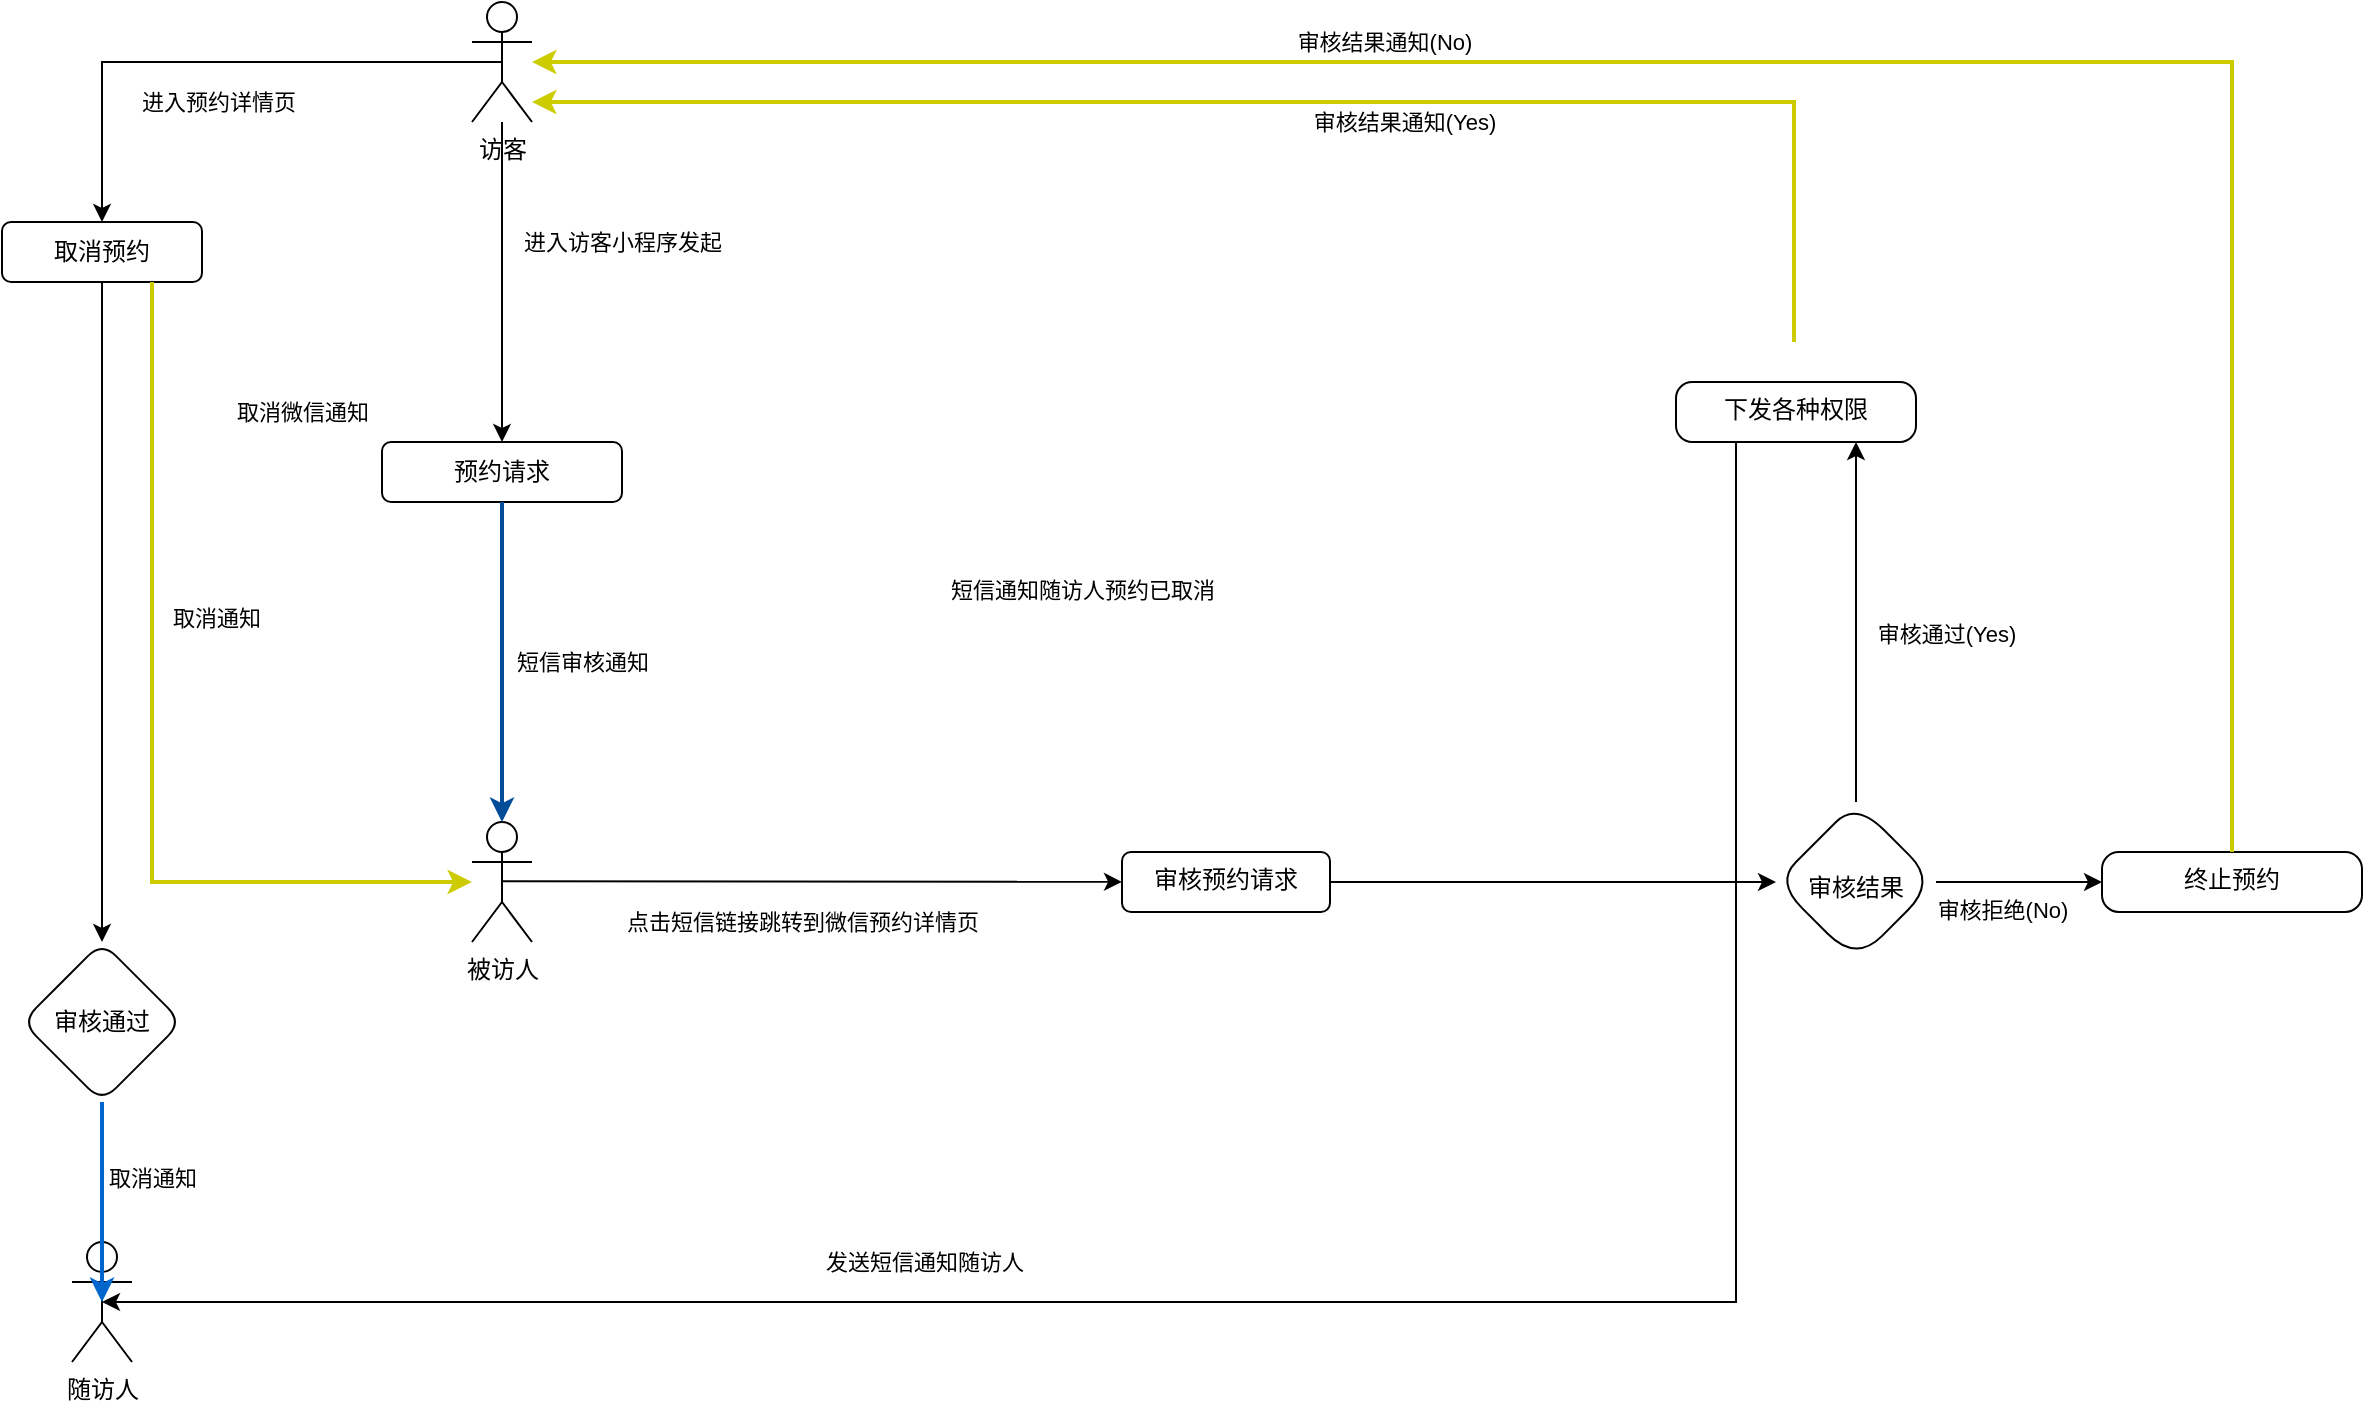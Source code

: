 <mxfile version="20.5.3" type="github" pages="2">
  <diagram id="C5RBs43oDa-KdzZeNtuy" name="预约模式">
    <mxGraphModel dx="1571" dy="166" grid="1" gridSize="10" guides="1" tooltips="1" connect="1" arrows="1" fold="1" page="1" pageScale="1" pageWidth="1390" pageHeight="980" background="#ffffff" math="0" shadow="0">
      <root>
        <mxCell id="WIyWlLk6GJQsqaUBKTNV-0" />
        <mxCell id="WIyWlLk6GJQsqaUBKTNV-1" parent="WIyWlLk6GJQsqaUBKTNV-0" />
        <mxCell id="WIyWlLk6GJQsqaUBKTNV-3" value="预约请求" style="rounded=1;whiteSpace=wrap;html=1;fontSize=12;glass=0;strokeWidth=1;shadow=0;" parent="WIyWlLk6GJQsqaUBKTNV-1" vertex="1">
          <mxGeometry x="2350" y="1910" width="120" height="30" as="geometry" />
        </mxCell>
        <mxCell id="uvovZ1_zix_lzzRbl7Il-0" value="被访人" style="shape=umlActor;verticalLabelPosition=bottom;verticalAlign=top;html=1;outlineConnect=0;" parent="WIyWlLk6GJQsqaUBKTNV-1" vertex="1">
          <mxGeometry x="2395" y="2100" width="30" height="60" as="geometry" />
        </mxCell>
        <mxCell id="9R50dLIUqZDmjwk74if6-0" value="访客" style="shape=umlActor;verticalLabelPosition=bottom;verticalAlign=top;html=1;outlineConnect=0;" parent="WIyWlLk6GJQsqaUBKTNV-1" vertex="1">
          <mxGeometry x="2395" y="1690" width="30" height="60" as="geometry" />
        </mxCell>
        <mxCell id="9R50dLIUqZDmjwk74if6-34" value="" style="endArrow=classic;html=1;rounded=0;entryX=0.5;entryY=0;entryDx=0;entryDy=0;" parent="WIyWlLk6GJQsqaUBKTNV-1" source="9R50dLIUqZDmjwk74if6-0" target="WIyWlLk6GJQsqaUBKTNV-3" edge="1">
          <mxGeometry relative="1" as="geometry">
            <mxPoint x="3230" y="2140" as="sourcePoint" />
            <mxPoint x="3330" y="2140" as="targetPoint" />
          </mxGeometry>
        </mxCell>
        <mxCell id="9R50dLIUqZDmjwk74if6-35" value="进入访客小程序发起" style="edgeLabel;resizable=0;html=1;align=center;verticalAlign=middle;" parent="9R50dLIUqZDmjwk74if6-34" connectable="0" vertex="1">
          <mxGeometry relative="1" as="geometry">
            <mxPoint x="60" y="-20" as="offset" />
          </mxGeometry>
        </mxCell>
        <mxCell id="9R50dLIUqZDmjwk74if6-36" value="" style="endArrow=classic;html=1;rounded=0;exitX=0.5;exitY=1;exitDx=0;exitDy=0;entryX=0.5;entryY=0;entryDx=0;entryDy=0;entryPerimeter=0;strokeColor=#004C99;strokeWidth=2;" parent="WIyWlLk6GJQsqaUBKTNV-1" source="WIyWlLk6GJQsqaUBKTNV-3" target="uvovZ1_zix_lzzRbl7Il-0" edge="1">
          <mxGeometry relative="1" as="geometry">
            <mxPoint x="3230" y="2140" as="sourcePoint" />
            <mxPoint x="2410" y="2080" as="targetPoint" />
            <Array as="points">
              <mxPoint x="2410" y="2030" />
            </Array>
          </mxGeometry>
        </mxCell>
        <mxCell id="9R50dLIUqZDmjwk74if6-37" value="短信审核通知" style="edgeLabel;resizable=0;html=1;align=center;verticalAlign=middle;" parent="9R50dLIUqZDmjwk74if6-36" connectable="0" vertex="1">
          <mxGeometry relative="1" as="geometry">
            <mxPoint x="40" as="offset" />
          </mxGeometry>
        </mxCell>
        <mxCell id="9R50dLIUqZDmjwk74if6-45" value="" style="edgeStyle=none;rounded=0;orthogonalLoop=1;jettySize=auto;html=1;" parent="WIyWlLk6GJQsqaUBKTNV-1" source="9R50dLIUqZDmjwk74if6-40" target="9R50dLIUqZDmjwk74if6-44" edge="1">
          <mxGeometry relative="1" as="geometry" />
        </mxCell>
        <mxCell id="9R50dLIUqZDmjwk74if6-40" value="审核预约请求" style="rounded=1;whiteSpace=wrap;html=1;verticalAlign=top;" parent="WIyWlLk6GJQsqaUBKTNV-1" vertex="1">
          <mxGeometry x="2720" y="2115" width="104" height="30" as="geometry" />
        </mxCell>
        <mxCell id="9R50dLIUqZDmjwk74if6-42" value="" style="endArrow=classic;html=1;rounded=0;" parent="WIyWlLk6GJQsqaUBKTNV-1" target="9R50dLIUqZDmjwk74if6-40" edge="1">
          <mxGeometry relative="1" as="geometry">
            <mxPoint x="2410" y="2129.58" as="sourcePoint" />
            <mxPoint x="2510" y="2129.58" as="targetPoint" />
          </mxGeometry>
        </mxCell>
        <mxCell id="9R50dLIUqZDmjwk74if6-43" value="点击短信链接跳转到微信预约详情页" style="edgeLabel;resizable=0;html=1;align=center;verticalAlign=middle;" parent="9R50dLIUqZDmjwk74if6-42" connectable="0" vertex="1">
          <mxGeometry relative="1" as="geometry">
            <mxPoint x="-5" y="20" as="offset" />
          </mxGeometry>
        </mxCell>
        <mxCell id="9R50dLIUqZDmjwk74if6-47" value="" style="edgeStyle=none;rounded=0;orthogonalLoop=1;jettySize=auto;html=1;entryX=0.75;entryY=1;entryDx=0;entryDy=0;" parent="WIyWlLk6GJQsqaUBKTNV-1" source="9R50dLIUqZDmjwk74if6-44" target="9R50dLIUqZDmjwk74if6-46" edge="1">
          <mxGeometry relative="1" as="geometry" />
        </mxCell>
        <mxCell id="9R50dLIUqZDmjwk74if6-50" value="" style="edgeStyle=none;rounded=0;orthogonalLoop=1;jettySize=auto;html=1;" parent="WIyWlLk6GJQsqaUBKTNV-1" source="9R50dLIUqZDmjwk74if6-44" target="9R50dLIUqZDmjwk74if6-49" edge="1">
          <mxGeometry relative="1" as="geometry" />
        </mxCell>
        <mxCell id="9R50dLIUqZDmjwk74if6-44" value="&lt;br&gt;&lt;br&gt;审核结果" style="rhombus;whiteSpace=wrap;html=1;verticalAlign=top;rounded=1;arcSize=40;" parent="WIyWlLk6GJQsqaUBKTNV-1" vertex="1">
          <mxGeometry x="3047" y="2090" width="80" height="80" as="geometry" />
        </mxCell>
        <mxCell id="9R50dLIUqZDmjwk74if6-46" value="下发各种权限" style="whiteSpace=wrap;html=1;verticalAlign=top;rounded=1;arcSize=27;" parent="WIyWlLk6GJQsqaUBKTNV-1" vertex="1">
          <mxGeometry x="2997" y="1880" width="120" height="30" as="geometry" />
        </mxCell>
        <mxCell id="9R50dLIUqZDmjwk74if6-48" value="审核通过(Yes)" style="edgeLabel;resizable=0;html=1;align=center;verticalAlign=middle;" parent="WIyWlLk6GJQsqaUBKTNV-1" connectable="0" vertex="1">
          <mxGeometry x="3140.0" y="2009.996" as="geometry">
            <mxPoint x="-8" y="-4" as="offset" />
          </mxGeometry>
        </mxCell>
        <mxCell id="9R50dLIUqZDmjwk74if6-49" value="终止预约" style="whiteSpace=wrap;html=1;verticalAlign=top;rounded=1;arcSize=28;" parent="WIyWlLk6GJQsqaUBKTNV-1" vertex="1">
          <mxGeometry x="3210" y="2115" width="130" height="30" as="geometry" />
        </mxCell>
        <mxCell id="9R50dLIUqZDmjwk74if6-51" value="审核拒绝(No)" style="edgeLabel;resizable=0;html=1;align=center;verticalAlign=middle;" parent="WIyWlLk6GJQsqaUBKTNV-1" connectable="0" vertex="1">
          <mxGeometry x="3160.0" y="2114.996" as="geometry">
            <mxPoint y="29" as="offset" />
          </mxGeometry>
        </mxCell>
        <mxCell id="T0PBFepGQEjb3JB_zPW0-0" value="" style="endArrow=classic;html=1;rounded=0;exitX=0.5;exitY=0;exitDx=0;exitDy=0;strokeColor=#CCCC00;strokeWidth=2;" parent="WIyWlLk6GJQsqaUBKTNV-1" source="9R50dLIUqZDmjwk74if6-49" target="9R50dLIUqZDmjwk74if6-0" edge="1">
          <mxGeometry relative="1" as="geometry">
            <mxPoint x="3440" y="1990" as="sourcePoint" />
            <mxPoint x="3280" y="1680" as="targetPoint" />
            <Array as="points">
              <mxPoint x="3275" y="1720" />
            </Array>
          </mxGeometry>
        </mxCell>
        <mxCell id="T0PBFepGQEjb3JB_zPW0-1" value="审核结果通知(No)" style="edgeLabel;resizable=0;html=1;align=center;verticalAlign=middle;" parent="T0PBFepGQEjb3JB_zPW0-0" connectable="0" vertex="1">
          <mxGeometry relative="1" as="geometry">
            <mxPoint x="-197" y="-10" as="offset" />
          </mxGeometry>
        </mxCell>
        <mxCell id="T0PBFepGQEjb3JB_zPW0-2" value="" style="endArrow=classic;html=1;rounded=0;entryX=1;entryY=1;entryDx=0;entryDy=0;entryPerimeter=0;strokeColor=#CCCC00;strokeWidth=2;" parent="WIyWlLk6GJQsqaUBKTNV-1" edge="1">
          <mxGeometry relative="1" as="geometry">
            <mxPoint x="3056" y="1860" as="sourcePoint" />
            <mxPoint x="2425" y="1740" as="targetPoint" />
            <Array as="points">
              <mxPoint x="3056" y="1740" />
            </Array>
          </mxGeometry>
        </mxCell>
        <mxCell id="T0PBFepGQEjb3JB_zPW0-3" value="审核结果通知(Yes)" style="edgeLabel;resizable=0;html=1;align=center;verticalAlign=middle;" parent="T0PBFepGQEjb3JB_zPW0-2" connectable="0" vertex="1">
          <mxGeometry relative="1" as="geometry">
            <mxPoint x="60" y="10" as="offset" />
          </mxGeometry>
        </mxCell>
        <mxCell id="T0PBFepGQEjb3JB_zPW0-4" value="随访人" style="shape=umlActor;verticalLabelPosition=bottom;verticalAlign=top;html=1;outlineConnect=0;" parent="WIyWlLk6GJQsqaUBKTNV-1" vertex="1">
          <mxGeometry x="2195" y="2310" width="30" height="60" as="geometry" />
        </mxCell>
        <mxCell id="T0PBFepGQEjb3JB_zPW0-5" value="" style="endArrow=classic;html=1;rounded=0;exitX=0.25;exitY=1;exitDx=0;exitDy=0;entryX=0.5;entryY=0.5;entryDx=0;entryDy=0;entryPerimeter=0;" parent="WIyWlLk6GJQsqaUBKTNV-1" source="9R50dLIUqZDmjwk74if6-46" edge="1" target="T0PBFepGQEjb3JB_zPW0-4">
          <mxGeometry relative="1" as="geometry">
            <mxPoint x="3012.0" y="1860" as="sourcePoint" />
            <mxPoint x="2210" y="2290" as="targetPoint" />
            <Array as="points">
              <mxPoint x="3027" y="2340" />
            </Array>
          </mxGeometry>
        </mxCell>
        <mxCell id="T0PBFepGQEjb3JB_zPW0-6" value="发送短信通知随访人" style="edgeLabel;resizable=0;html=1;align=center;verticalAlign=middle;" parent="T0PBFepGQEjb3JB_zPW0-5" connectable="0" vertex="1">
          <mxGeometry relative="1" as="geometry">
            <mxPoint x="-213" y="-20" as="offset" />
          </mxGeometry>
        </mxCell>
        <mxCell id="T0PBFepGQEjb3JB_zPW0-16" value="" style="edgeStyle=none;rounded=0;orthogonalLoop=1;jettySize=auto;html=1;" parent="WIyWlLk6GJQsqaUBKTNV-1" source="T0PBFepGQEjb3JB_zPW0-10" target="T0PBFepGQEjb3JB_zPW0-15" edge="1">
          <mxGeometry relative="1" as="geometry" />
        </mxCell>
        <mxCell id="T0PBFepGQEjb3JB_zPW0-10" value="取消预约" style="rounded=1;whiteSpace=wrap;html=1;" parent="WIyWlLk6GJQsqaUBKTNV-1" vertex="1">
          <mxGeometry x="2160" y="1800" width="100" height="30" as="geometry" />
        </mxCell>
        <mxCell id="T0PBFepGQEjb3JB_zPW0-13" value="" style="endArrow=classic;html=1;rounded=0;" parent="WIyWlLk6GJQsqaUBKTNV-1" edge="1">
          <mxGeometry relative="1" as="geometry">
            <mxPoint x="2410" y="1720" as="sourcePoint" />
            <mxPoint x="2210" y="1800" as="targetPoint" />
            <Array as="points">
              <mxPoint x="2210" y="1720" />
            </Array>
          </mxGeometry>
        </mxCell>
        <mxCell id="T0PBFepGQEjb3JB_zPW0-14" value="进入预约详情页" style="edgeLabel;resizable=0;html=1;align=center;verticalAlign=middle;" parent="T0PBFepGQEjb3JB_zPW0-13" connectable="0" vertex="1">
          <mxGeometry relative="1" as="geometry">
            <mxPoint x="-2" y="20" as="offset" />
          </mxGeometry>
        </mxCell>
        <mxCell id="T0PBFepGQEjb3JB_zPW0-19" value="" style="edgeStyle=none;rounded=0;orthogonalLoop=1;jettySize=auto;html=1;exitX=0.75;exitY=1;exitDx=0;exitDy=0;strokeColor=#CCCC00;strokeWidth=2;" parent="WIyWlLk6GJQsqaUBKTNV-1" source="T0PBFepGQEjb3JB_zPW0-10" target="uvovZ1_zix_lzzRbl7Il-0" edge="1">
          <mxGeometry relative="1" as="geometry">
            <mxPoint x="2340" y="2110" as="targetPoint" />
            <Array as="points">
              <mxPoint x="2235" y="2130" />
            </Array>
          </mxGeometry>
        </mxCell>
        <mxCell id="T0PBFepGQEjb3JB_zPW0-21" value="" style="edgeStyle=none;rounded=0;orthogonalLoop=1;jettySize=auto;html=1;strokeColor=#0066CC;strokeWidth=2;entryX=0.5;entryY=0.5;entryDx=0;entryDy=0;entryPerimeter=0;" parent="WIyWlLk6GJQsqaUBKTNV-1" source="T0PBFepGQEjb3JB_zPW0-15" edge="1" target="T0PBFepGQEjb3JB_zPW0-4">
          <mxGeometry relative="1" as="geometry">
            <mxPoint x="2210" y="2260" as="targetPoint" />
            <Array as="points" />
          </mxGeometry>
        </mxCell>
        <mxCell id="T0PBFepGQEjb3JB_zPW0-15" value="审核通过" style="rhombus;whiteSpace=wrap;html=1;rounded=1;" parent="WIyWlLk6GJQsqaUBKTNV-1" vertex="1">
          <mxGeometry x="2170" y="2160" width="80" height="80" as="geometry" />
        </mxCell>
        <mxCell id="T0PBFepGQEjb3JB_zPW0-22" value="取消微信通知" style="edgeLabel;resizable=0;html=1;align=center;verticalAlign=middle;" parent="WIyWlLk6GJQsqaUBKTNV-1" connectable="0" vertex="1">
          <mxGeometry x="2310" y="1895" as="geometry" />
        </mxCell>
        <mxCell id="T0PBFepGQEjb3JB_zPW0-23" value="短信通知随访人预约已取消" style="edgeLabel;resizable=0;html=1;align=center;verticalAlign=middle;" parent="WIyWlLk6GJQsqaUBKTNV-1" connectable="0" vertex="1">
          <mxGeometry x="2680" y="1980" as="geometry">
            <mxPoint x="20" y="4" as="offset" />
          </mxGeometry>
        </mxCell>
        <mxCell id="6yZkMcd0kvxW138-qx_1-0" value="取消通知" style="edgeLabel;resizable=0;html=1;align=center;verticalAlign=middle;" connectable="0" vertex="1" parent="WIyWlLk6GJQsqaUBKTNV-1">
          <mxGeometry x="2240.0" y="2290.0" as="geometry">
            <mxPoint x="-5" y="-12" as="offset" />
          </mxGeometry>
        </mxCell>
        <mxCell id="6yZkMcd0kvxW138-qx_1-1" value="取消通知" style="edgeLabel;resizable=0;html=1;align=center;verticalAlign=middle;" connectable="0" vertex="1" parent="WIyWlLk6GJQsqaUBKTNV-1">
          <mxGeometry x="2270" y="2020" as="geometry">
            <mxPoint x="-3" y="-22" as="offset" />
          </mxGeometry>
        </mxCell>
      </root>
    </mxGraphModel>
  </diagram>
  <diagram name="邀请模式" id="bbxMUVOvPsRmiwQf5VeP">
    <mxGraphModel dx="1571" dy="166" grid="1" gridSize="10" guides="1" tooltips="1" connect="1" arrows="1" fold="1" page="1" pageScale="1" pageWidth="1390" pageHeight="980" background="#ffffff" math="0" shadow="0">
      <root>
        <mxCell id="TYy44nk3hrhXeZz4oJxM-0" />
        <mxCell id="TYy44nk3hrhXeZz4oJxM-1" parent="TYy44nk3hrhXeZz4oJxM-0" />
        <mxCell id="TYy44nk3hrhXeZz4oJxM-2" value="填写邀约&lt;br&gt;时间/位置&lt;br&gt;事由" style="rounded=1;whiteSpace=wrap;html=1;fontSize=12;glass=0;strokeWidth=1;shadow=0;" vertex="1" parent="TYy44nk3hrhXeZz4oJxM-1">
          <mxGeometry x="1680" y="1410" width="120" height="50" as="geometry" />
        </mxCell>
        <mxCell id="TYy44nk3hrhXeZz4oJxM-3" value="邀请人" style="shape=umlActor;verticalLabelPosition=bottom;verticalAlign=top;html=1;outlineConnect=0;" vertex="1" parent="TYy44nk3hrhXeZz4oJxM-1">
          <mxGeometry x="1725" y="1200" width="30" height="60" as="geometry" />
        </mxCell>
        <mxCell id="TYy44nk3hrhXeZz4oJxM-4" value="访客" style="shape=umlActor;verticalLabelPosition=bottom;verticalAlign=top;html=1;outlineConnect=0;" vertex="1" parent="TYy44nk3hrhXeZz4oJxM-1">
          <mxGeometry x="1725" y="1720" width="30" height="60" as="geometry" />
        </mxCell>
        <mxCell id="C-bOA4mneysjebTQTacG-2" value="" style="endArrow=classic;html=1;rounded=0;entryX=0.5;entryY=0;entryDx=0;entryDy=0;entryPerimeter=0;strokeColor=#0066CC;exitX=0.5;exitY=1;exitDx=0;exitDy=0;strokeWidth=2;" edge="1" parent="TYy44nk3hrhXeZz4oJxM-1" source="C-bOA4mneysjebTQTacG-6" target="TYy44nk3hrhXeZz4oJxM-4">
          <mxGeometry relative="1" as="geometry">
            <mxPoint x="1960" y="1830" as="sourcePoint" />
            <mxPoint x="2060" y="1830" as="targetPoint" />
          </mxGeometry>
        </mxCell>
        <mxCell id="C-bOA4mneysjebTQTacG-3" value="邀约链接通知" style="edgeLabel;resizable=0;html=1;align=center;verticalAlign=middle;" connectable="0" vertex="1" parent="C-bOA4mneysjebTQTacG-2">
          <mxGeometry relative="1" as="geometry">
            <mxPoint x="40" as="offset" />
          </mxGeometry>
        </mxCell>
        <mxCell id="C-bOA4mneysjebTQTacG-4" value="" style="endArrow=classic;html=1;rounded=0;exitX=0.5;exitY=0.5;exitDx=0;exitDy=0;exitPerimeter=0;" edge="1" parent="TYy44nk3hrhXeZz4oJxM-1" source="TYy44nk3hrhXeZz4oJxM-3" target="TYy44nk3hrhXeZz4oJxM-2">
          <mxGeometry relative="1" as="geometry">
            <mxPoint x="1960" y="1830" as="sourcePoint" />
            <mxPoint x="2060" y="1830" as="targetPoint" />
          </mxGeometry>
        </mxCell>
        <mxCell id="C-bOA4mneysjebTQTacG-5" value="发起邀约" style="edgeLabel;resizable=0;html=1;align=center;verticalAlign=middle;" connectable="0" vertex="1" parent="C-bOA4mneysjebTQTacG-4">
          <mxGeometry relative="1" as="geometry">
            <mxPoint x="8" y="15" as="offset" />
          </mxGeometry>
        </mxCell>
        <mxCell id="C-bOA4mneysjebTQTacG-6" value="生成邀约" style="rounded=1;whiteSpace=wrap;html=1;fontSize=12;glass=0;strokeWidth=1;shadow=0;" vertex="1" parent="TYy44nk3hrhXeZz4oJxM-1">
          <mxGeometry x="1680" y="1550" width="120" height="30" as="geometry" />
        </mxCell>
        <mxCell id="C-bOA4mneysjebTQTacG-9" value="" style="endArrow=none;html=1;rounded=0;strokeColor=#000000;" edge="1" parent="TYy44nk3hrhXeZz4oJxM-1" source="TYy44nk3hrhXeZz4oJxM-2" target="C-bOA4mneysjebTQTacG-6">
          <mxGeometry relative="1" as="geometry">
            <mxPoint x="1800" y="1495" as="sourcePoint" />
            <mxPoint x="1960" y="1495" as="targetPoint" />
          </mxGeometry>
        </mxCell>
        <mxCell id="C-bOA4mneysjebTQTacG-45" value="" style="edgeStyle=orthogonalEdgeStyle;rounded=0;orthogonalLoop=1;jettySize=auto;html=1;strokeColor=#000000;" edge="1" parent="TYy44nk3hrhXeZz4oJxM-1" source="C-bOA4mneysjebTQTacG-10" target="C-bOA4mneysjebTQTacG-44">
          <mxGeometry relative="1" as="geometry" />
        </mxCell>
        <mxCell id="C-bOA4mneysjebTQTacG-10" value="邀约详情" style="rounded=1;whiteSpace=wrap;html=1;" vertex="1" parent="TYy44nk3hrhXeZz4oJxM-1">
          <mxGeometry x="2050" y="1600" width="120" height="60" as="geometry" />
        </mxCell>
        <mxCell id="C-bOA4mneysjebTQTacG-12" value="" style="endArrow=classic;html=1;rounded=0;strokeColor=#000000;exitX=0.5;exitY=0.5;exitDx=0;exitDy=0;exitPerimeter=0;entryX=0;entryY=0.5;entryDx=0;entryDy=0;" edge="1" parent="TYy44nk3hrhXeZz4oJxM-1" source="TYy44nk3hrhXeZz4oJxM-4" target="C-bOA4mneysjebTQTacG-55">
          <mxGeometry relative="1" as="geometry">
            <mxPoint x="2040" y="1800" as="sourcePoint" />
            <mxPoint x="2140" y="1800" as="targetPoint" />
          </mxGeometry>
        </mxCell>
        <mxCell id="C-bOA4mneysjebTQTacG-13" value="点击链接跳转到小程序" style="edgeLabel;resizable=0;html=1;align=center;verticalAlign=middle;" connectable="0" vertex="1" parent="C-bOA4mneysjebTQTacG-12">
          <mxGeometry relative="1" as="geometry">
            <mxPoint x="13" y="16" as="offset" />
          </mxGeometry>
        </mxCell>
        <mxCell id="C-bOA4mneysjebTQTacG-47" value="" style="edgeStyle=orthogonalEdgeStyle;rounded=0;orthogonalLoop=1;jettySize=auto;html=1;strokeColor=#000000;" edge="1" parent="TYy44nk3hrhXeZz4oJxM-1" source="C-bOA4mneysjebTQTacG-44" target="C-bOA4mneysjebTQTacG-46">
          <mxGeometry relative="1" as="geometry" />
        </mxCell>
        <mxCell id="C-bOA4mneysjebTQTacG-50" value="" style="edgeStyle=orthogonalEdgeStyle;rounded=0;orthogonalLoop=1;jettySize=auto;html=1;strokeColor=#000000;" edge="1" parent="TYy44nk3hrhXeZz4oJxM-1" source="C-bOA4mneysjebTQTacG-44" target="C-bOA4mneysjebTQTacG-49">
          <mxGeometry relative="1" as="geometry" />
        </mxCell>
        <mxCell id="C-bOA4mneysjebTQTacG-44" value="接受邀约" style="rhombus;whiteSpace=wrap;html=1;rounded=1;" vertex="1" parent="TYy44nk3hrhXeZz4oJxM-1">
          <mxGeometry x="2070" y="1460" width="80" height="80" as="geometry" />
        </mxCell>
        <mxCell id="C-bOA4mneysjebTQTacG-46" value="填写原因（可选）" style="whiteSpace=wrap;html=1;rounded=1;" vertex="1" parent="TYy44nk3hrhXeZz4oJxM-1">
          <mxGeometry x="2300" y="1470" width="120" height="60" as="geometry" />
        </mxCell>
        <mxCell id="C-bOA4mneysjebTQTacG-48" value="拒绝(No)" style="edgeLabel;resizable=0;html=1;align=center;verticalAlign=middle;" connectable="0" vertex="1" parent="TYy44nk3hrhXeZz4oJxM-1">
          <mxGeometry x="1900" y="1670" as="geometry">
            <mxPoint x="318" y="-157" as="offset" />
          </mxGeometry>
        </mxCell>
        <mxCell id="C-bOA4mneysjebTQTacG-49" value="设置凡客Id&lt;br&gt;显示二维码&lt;br&gt;显示人力上传" style="whiteSpace=wrap;html=1;rounded=1;" vertex="1" parent="TYy44nk3hrhXeZz4oJxM-1">
          <mxGeometry x="2050" y="1330" width="120" height="60" as="geometry" />
        </mxCell>
        <mxCell id="C-bOA4mneysjebTQTacG-51" value="" style="endArrow=classic;html=1;rounded=0;strokeColor=#CCCC00;exitX=0.558;exitY=0.017;exitDx=0;exitDy=0;exitPerimeter=0;entryX=0.5;entryY=0.5;entryDx=0;entryDy=0;entryPerimeter=0;fillColor=#ffe6cc;strokeWidth=2;" edge="1" parent="TYy44nk3hrhXeZz4oJxM-1" source="C-bOA4mneysjebTQTacG-49" target="TYy44nk3hrhXeZz4oJxM-3">
          <mxGeometry relative="1" as="geometry">
            <mxPoint x="2260" y="1510" as="sourcePoint" />
            <mxPoint x="2360" y="1510" as="targetPoint" />
            <Array as="points">
              <mxPoint x="2117" y="1230" />
            </Array>
          </mxGeometry>
        </mxCell>
        <mxCell id="C-bOA4mneysjebTQTacG-52" value="通知邀请人" style="edgeLabel;resizable=0;html=1;align=center;verticalAlign=middle;" connectable="0" vertex="1" parent="C-bOA4mneysjebTQTacG-51">
          <mxGeometry relative="1" as="geometry">
            <mxPoint x="-9" y="-20" as="offset" />
          </mxGeometry>
        </mxCell>
        <mxCell id="C-bOA4mneysjebTQTacG-53" value="" style="endArrow=classic;html=1;rounded=0;strokeColor=#CCCC00;exitX=0.5;exitY=0;exitDx=0;exitDy=0;strokeWidth=2;" edge="1" parent="TYy44nk3hrhXeZz4oJxM-1" source="C-bOA4mneysjebTQTacG-46">
          <mxGeometry relative="1" as="geometry">
            <mxPoint x="2240" y="1230" as="sourcePoint" />
            <mxPoint x="1740" y="1240" as="targetPoint" />
            <Array as="points">
              <mxPoint x="2360" y="1240" />
            </Array>
          </mxGeometry>
        </mxCell>
        <mxCell id="C-bOA4mneysjebTQTacG-54" value="通知邀请人" style="edgeLabel;resizable=0;html=1;align=center;verticalAlign=middle;" connectable="0" vertex="1" parent="C-bOA4mneysjebTQTacG-53">
          <mxGeometry relative="1" as="geometry">
            <mxPoint x="235" y="100" as="offset" />
          </mxGeometry>
        </mxCell>
        <mxCell id="C-bOA4mneysjebTQTacG-55" value="是否注册" style="rhombus;whiteSpace=wrap;html=1;rounded=1;" vertex="1" parent="TYy44nk3hrhXeZz4oJxM-1">
          <mxGeometry x="2070" y="1710" width="80" height="80" as="geometry" />
        </mxCell>
        <mxCell id="C-bOA4mneysjebTQTacG-58" value="" style="endArrow=classic;html=1;rounded=0;strokeColor=#000000;entryX=0.5;entryY=1;entryDx=0;entryDy=0;exitX=0.5;exitY=0;exitDx=0;exitDy=0;" edge="1" parent="TYy44nk3hrhXeZz4oJxM-1" source="C-bOA4mneysjebTQTacG-55" target="C-bOA4mneysjebTQTacG-10">
          <mxGeometry relative="1" as="geometry">
            <mxPoint x="2150" y="1710" as="sourcePoint" />
            <mxPoint x="2250" y="1710" as="targetPoint" />
          </mxGeometry>
        </mxCell>
        <mxCell id="C-bOA4mneysjebTQTacG-59" value="Yes" style="edgeLabel;resizable=0;html=1;align=center;verticalAlign=middle;" connectable="0" vertex="1" parent="C-bOA4mneysjebTQTacG-58">
          <mxGeometry relative="1" as="geometry">
            <mxPoint x="-20" y="5" as="offset" />
          </mxGeometry>
        </mxCell>
        <mxCell id="C-bOA4mneysjebTQTacG-60" value="注册" style="rounded=1;whiteSpace=wrap;html=1;fontSize=12;glass=0;strokeWidth=1;shadow=0;" vertex="1" parent="TYy44nk3hrhXeZz4oJxM-1">
          <mxGeometry x="2250" y="1735" width="120" height="30" as="geometry" />
        </mxCell>
        <mxCell id="C-bOA4mneysjebTQTacG-61" value="" style="endArrow=classic;html=1;rounded=0;strokeColor=#000000;" edge="1" parent="TYy44nk3hrhXeZz4oJxM-1">
          <mxGeometry relative="1" as="geometry">
            <mxPoint x="2150" y="1749.5" as="sourcePoint" />
            <mxPoint x="2250" y="1749.5" as="targetPoint" />
          </mxGeometry>
        </mxCell>
        <mxCell id="C-bOA4mneysjebTQTacG-62" value="注册页" style="edgeLabel;resizable=0;html=1;align=center;verticalAlign=middle;" connectable="0" vertex="1" parent="C-bOA4mneysjebTQTacG-61">
          <mxGeometry relative="1" as="geometry">
            <mxPoint y="-14" as="offset" />
          </mxGeometry>
        </mxCell>
        <mxCell id="C-bOA4mneysjebTQTacG-63" value="" style="endArrow=classic;html=1;rounded=0;strokeColor=#000000;exitX=0.5;exitY=0;exitDx=0;exitDy=0;" edge="1" parent="TYy44nk3hrhXeZz4oJxM-1" source="C-bOA4mneysjebTQTacG-60">
          <mxGeometry relative="1" as="geometry">
            <mxPoint x="2310" y="1710" as="sourcePoint" />
            <mxPoint x="2167.143" y="1635" as="targetPoint" />
            <Array as="points">
              <mxPoint x="2310" y="1635" />
            </Array>
          </mxGeometry>
        </mxCell>
        <mxCell id="C-bOA4mneysjebTQTacG-64" value="注册成功" style="edgeLabel;resizable=0;html=1;align=center;verticalAlign=middle;" connectable="0" vertex="1" parent="C-bOA4mneysjebTQTacG-63">
          <mxGeometry relative="1" as="geometry">
            <mxPoint x="52" y="45" as="offset" />
          </mxGeometry>
        </mxCell>
        <mxCell id="LBIwbBX7PpJJkdNvSLYP-0" value="&lt;span style=&quot;color: rgb(0, 0, 0); font-family: Helvetica; font-size: 11px; font-style: normal; font-variant-ligatures: normal; font-variant-caps: normal; font-weight: 400; letter-spacing: normal; orphans: 2; text-align: center; text-indent: 0px; text-transform: none; widows: 2; word-spacing: 0px; -webkit-text-stroke-width: 0px; background-color: rgb(255, 255, 255); text-decoration-thickness: initial; text-decoration-style: initial; text-decoration-color: initial; float: none; display: inline !important;&quot;&gt;接受(Yes)&lt;/span&gt;" style="text;whiteSpace=wrap;html=1;" vertex="1" parent="TYy44nk3hrhXeZz4oJxM-1">
          <mxGeometry x="2120" y="1415" width="80" height="40" as="geometry" />
        </mxCell>
      </root>
    </mxGraphModel>
  </diagram>
</mxfile>
